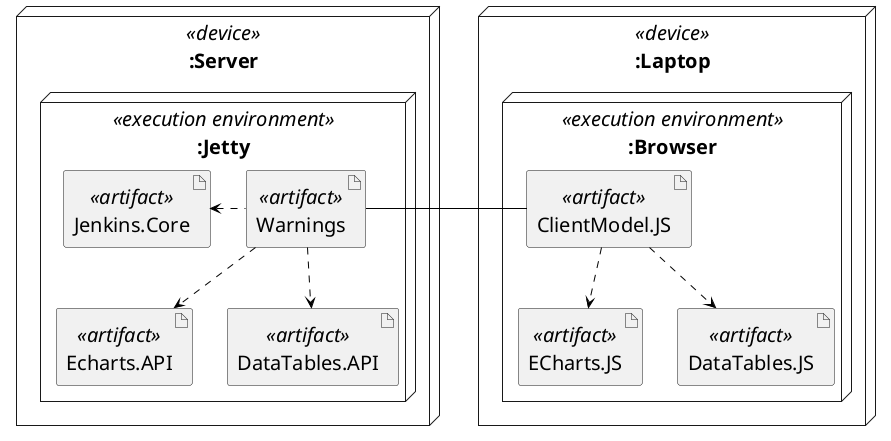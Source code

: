 @startuml

skinparam componentStyle uml2
skinparam FontName Arial Black
skinparam classFontName Arial
skinparam classAttributeIconSize 0
skinparam defaultFontSize 20
skinparam classFontSize 24
skinparam componentStyle uml2
skinparam ArrowColor black

skinparam component {
  BackgroundColor #f8f8f8
  BorderColor #a0a0a0
  BackgroundColor<<Main>> gold
  BorderColor black
}

node ":Laptop" <<device>> {
    node ":Browser" <<execution environment>>  {
        artifact ECharts.JS <<artifact>> as EI
        artifact DataTables.JS <<artifact>> as DI
        artifact ClientModel.JS <<artifact>> as P
    }
}

P ..> EI
P ..> DI

node ":Server" <<device>> {
    node ":Jetty" <<execution environment>>  {
        artifact Warnings <<artifact>> as W
        artifact Jenkins.Core <<artifact>> as C
        artifact Echarts.API <<artifact>> as E
        artifact DataTables.API <<artifact>> as D
    }
}

C <. W
W ..> E
W ..> D

W - P : \t\t\t
@enduml
